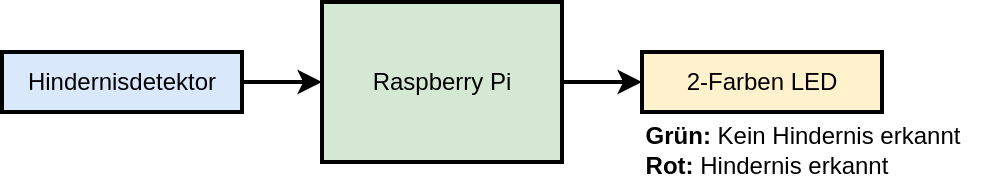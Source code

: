 <mxfile version="12.6.4" type="device" pages="2"><diagram id="7uO2K0hmnjo5JGkpz4qG" name="skizze"><mxGraphModel dx="2042" dy="1121" grid="1" gridSize="10" guides="1" tooltips="1" connect="1" arrows="1" fold="1" page="0" pageScale="1" pageWidth="1654" pageHeight="2336" math="0" shadow="0"><root><mxCell id="0"/><mxCell id="1" parent="0"/><mxCell id="cwh7tNWkZw1HoXSJ-lMV-1" value="Raspberry Pi" style="rounded=0;whiteSpace=wrap;html=1;fillColor=#d5e8d4;strokeColor=#000000;strokeWidth=2;" parent="1" vertex="1"><mxGeometry x="400" y="360" width="120" height="80" as="geometry"/></mxCell><mxCell id="cwh7tNWkZw1HoXSJ-lMV-3" value="Hindernisdetektor" style="rounded=0;whiteSpace=wrap;html=1;strokeColor=#000000;strokeWidth=2;fillColor=#dae8fc;" parent="1" vertex="1"><mxGeometry x="240" y="385" width="120" height="30" as="geometry"/></mxCell><mxCell id="cwh7tNWkZw1HoXSJ-lMV-4" value="2-Farben LED" style="rounded=0;whiteSpace=wrap;html=1;strokeColor=#000000;strokeWidth=2;fillColor=#fff2cc;" parent="1" vertex="1"><mxGeometry x="560" y="385" width="120" height="30" as="geometry"/></mxCell><mxCell id="cwh7tNWkZw1HoXSJ-lMV-5" value="" style="endArrow=classic;html=1;strokeWidth=2;exitX=1;exitY=0.5;exitDx=0;exitDy=0;endFill=1;" parent="1" source="cwh7tNWkZw1HoXSJ-lMV-3" target="cwh7tNWkZw1HoXSJ-lMV-1" edge="1"><mxGeometry width="50" height="50" relative="1" as="geometry"><mxPoint x="160" y="400" as="sourcePoint"/><mxPoint x="390" y="440" as="targetPoint"/></mxGeometry></mxCell><mxCell id="cwh7tNWkZw1HoXSJ-lMV-6" value="" style="endArrow=classic;html=1;strokeWidth=2;exitX=1;exitY=0.5;exitDx=0;exitDy=0;entryX=0;entryY=0.5;entryDx=0;entryDy=0;endFill=1;" parent="1" source="cwh7tNWkZw1HoXSJ-lMV-1" target="cwh7tNWkZw1HoXSJ-lMV-4" edge="1"><mxGeometry width="50" height="50" relative="1" as="geometry"><mxPoint x="530" y="400.5" as="sourcePoint"/><mxPoint x="550" y="460" as="targetPoint"/></mxGeometry></mxCell><mxCell id="cwh7tNWkZw1HoXSJ-lMV-7" value="&lt;div&gt;&lt;b&gt;Grün:&lt;/b&gt; Kein Hindernis erkannt&lt;/div&gt;&lt;div align=&quot;left&quot;&gt;&lt;b&gt;Rot:&lt;/b&gt; Hindernis erkannt&lt;br&gt;&lt;/div&gt;" style="text;html=1;align=center;verticalAlign=middle;resizable=1;points=[];autosize=0;strokeColor=none;spacing=0;" parent="1" vertex="1"><mxGeometry x="550" y="419" width="180" height="30" as="geometry"/></mxCell></root></mxGraphModel></diagram><diagram id="YFCvqz-v2zjf0S3nsQIn" name="schaltplan"><mxGraphModel dx="2042" dy="1121" grid="1" gridSize="10" guides="1" tooltips="1" connect="1" arrows="1" fold="1" page="0" pageScale="1" pageWidth="1654" pageHeight="2336" math="0" shadow="0"><root><mxCell id="ieltr0HhV0Aid7z-3OwZ-0"/><mxCell id="ieltr0HhV0Aid7z-3OwZ-1" parent="ieltr0HhV0Aid7z-3OwZ-0"/><mxCell id="ieltr0HhV0Aid7z-3OwZ-2" value="Raspberry Pi" style="shadow=0;dashed=0;align=center;html=1;strokeWidth=2;shape=mxgraph.electrical.logic_gates.dual_inline_ic;labelNames=Ground,3.3V Power,GPIO 11,GPIO 24,GPIO 23,Ground;fillColor=#d5e8d4;pinLabelType=cust;labelCount=6;strokeColor=#000000;" parent="ieltr0HhV0Aid7z-3OwZ-1" vertex="1"><mxGeometry x="550" y="280" width="260" height="70" as="geometry"/></mxCell><mxCell id="Agd_hRwpXSF0xjTAxMfJ-0" value="&lt;div&gt;KY-032&lt;/div&gt;&lt;div&gt;Hindernisdetektor&lt;br&gt;&lt;/div&gt;" style="shadow=0;dashed=0;align=left;html=1;strokeWidth=2;shape=mxgraph.electrical.logic_gates.dual_inline_ic;labelNames=,,,,Analog Out,Digital Out,VCC,Ground;fillColor=#dae8fc;pinSpacing=20;labelCount=8;pinLabelType=cust;spacingLeft=15;pinStyle=line;strokeColor=#000000;" parent="ieltr0HhV0Aid7z-3OwZ-1" vertex="1"><mxGeometry x="280" y="280" width="200" height="80" as="geometry"/></mxCell><mxCell id="Agd_hRwpXSF0xjTAxMfJ-1" value="&lt;div&gt;KY-011&lt;/div&gt;&lt;div&gt;2-Farben LED&lt;br&gt;&lt;/div&gt;" style="shadow=0;dashed=0;align=right;html=1;strokeWidth=2;shape=mxgraph.electrical.logic_gates.dual_inline_ic;labelNames=Ground,Rot,Grün,,,;fillColor=#fff2cc;pinSpacing=20;labelCount=6;pinLabelType=cust;spacingLeft=0;pinStyle=line;spacingRight=15;strokeColor=#000000;" parent="ieltr0HhV0Aid7z-3OwZ-1" vertex="1"><mxGeometry x="970" y="280" width="200" height="70" as="geometry"/></mxCell><mxCell id="Agd_hRwpXSF0xjTAxMfJ-2" value="" style="endArrow=open;html=1;strokeWidth=2;entryX=0;entryY=0;entryDx=0;entryDy=10;entryPerimeter=0;exitX=1;exitY=0;exitDx=0;exitDy=10;exitPerimeter=0;jumpStyle=gap;comic=0;shadow=0;endFill=0;" parent="ieltr0HhV0Aid7z-3OwZ-1" source="Agd_hRwpXSF0xjTAxMfJ-0" target="ieltr0HhV0Aid7z-3OwZ-2" edge="1"><mxGeometry width="50" height="50" relative="1" as="geometry"><mxPoint x="290" y="430" as="sourcePoint"/><mxPoint x="340" y="380" as="targetPoint"/></mxGeometry></mxCell><mxCell id="Agd_hRwpXSF0xjTAxMfJ-3" value="" style="endArrow=none;html=1;strokeWidth=2;entryX=0;entryY=0;entryDx=0;entryDy=30;entryPerimeter=0;exitX=1;exitY=0;exitDx=0;exitDy=30;exitPerimeter=0;jumpStyle=gap;comic=0;shadow=0;startArrow=open;startFill=0;" parent="ieltr0HhV0Aid7z-3OwZ-1" source="Agd_hRwpXSF0xjTAxMfJ-0" target="ieltr0HhV0Aid7z-3OwZ-2" edge="1"><mxGeometry width="50" height="50" relative="1" as="geometry"><mxPoint x="490" y="300" as="sourcePoint"/><mxPoint x="560" y="300" as="targetPoint"/></mxGeometry></mxCell><mxCell id="Agd_hRwpXSF0xjTAxMfJ-4" value="" style="endArrow=open;html=1;strokeWidth=2;entryX=0;entryY=0;entryDx=0;entryDy=50;entryPerimeter=0;exitX=1;exitY=0;exitDx=0;exitDy=50;exitPerimeter=0;jumpStyle=gap;comic=0;shadow=0;endFill=0;" parent="ieltr0HhV0Aid7z-3OwZ-1" source="Agd_hRwpXSF0xjTAxMfJ-0" target="ieltr0HhV0Aid7z-3OwZ-2" edge="1"><mxGeometry width="50" height="50" relative="1" as="geometry"><mxPoint x="500" y="310" as="sourcePoint"/><mxPoint x="570" y="310" as="targetPoint"/></mxGeometry></mxCell><mxCell id="Agd_hRwpXSF0xjTAxMfJ-5" value="" style="endArrow=none;html=1;strokeWidth=2;entryX=0;entryY=0;entryDx=0;entryDy=10;entryPerimeter=0;exitX=1;exitY=0;exitDx=0;exitDy=10;exitPerimeter=0;jumpStyle=gap;comic=0;shadow=0;startArrow=open;startFill=0;" parent="ieltr0HhV0Aid7z-3OwZ-1" source="ieltr0HhV0Aid7z-3OwZ-2" target="Agd_hRwpXSF0xjTAxMfJ-1" edge="1"><mxGeometry width="50" height="50" relative="1" as="geometry"><mxPoint x="510" y="320" as="sourcePoint"/><mxPoint x="580" y="320" as="targetPoint"/></mxGeometry></mxCell><mxCell id="Agd_hRwpXSF0xjTAxMfJ-6" value="" style="endArrow=open;html=1;strokeWidth=2;entryX=0;entryY=0;entryDx=0;entryDy=30;entryPerimeter=0;jumpStyle=gap;comic=0;shadow=0;endFill=0;exitX=1;exitY=0.5;exitDx=0;exitDy=0;exitPerimeter=0;" parent="ieltr0HhV0Aid7z-3OwZ-1" source="c2EDHwWoH6OMC8Sq8UoK-0" target="Agd_hRwpXSF0xjTAxMfJ-1" edge="1"><mxGeometry width="50" height="50" relative="1" as="geometry"><mxPoint x="970" y="220" as="sourcePoint"/><mxPoint x="590" y="330" as="targetPoint"/></mxGeometry></mxCell><mxCell id="Agd_hRwpXSF0xjTAxMfJ-7" value="" style="endArrow=open;html=1;strokeWidth=2;entryX=0;entryY=0;entryDx=0;entryDy=50;entryPerimeter=0;jumpStyle=gap;comic=0;shadow=0;endFill=0;exitX=1;exitY=0.5;exitDx=0;exitDy=0;exitPerimeter=0;" parent="ieltr0HhV0Aid7z-3OwZ-1" source="c2EDHwWoH6OMC8Sq8UoK-4" target="Agd_hRwpXSF0xjTAxMfJ-1" edge="1"><mxGeometry width="50" height="50" relative="1" as="geometry"><mxPoint x="900" y="410" as="sourcePoint"/><mxPoint x="600" y="340" as="targetPoint"/></mxGeometry></mxCell><mxCell id="c2EDHwWoH6OMC8Sq8UoK-1" style="rounded=0;comic=0;jumpStyle=gap;orthogonalLoop=1;jettySize=auto;html=1;exitX=0;exitY=0.5;exitDx=0;exitDy=0;exitPerimeter=0;entryX=1;entryY=0;entryDx=0;entryDy=30;entryPerimeter=0;shadow=0;startArrow=none;startFill=0;endArrow=none;endFill=0;strokeWidth=2;" parent="ieltr0HhV0Aid7z-3OwZ-1" source="c2EDHwWoH6OMC8Sq8UoK-0" target="ieltr0HhV0Aid7z-3OwZ-2" edge="1"><mxGeometry relative="1" as="geometry"/></mxCell><mxCell id="c2EDHwWoH6OMC8Sq8UoK-0" value="" style="pointerEvents=1;verticalLabelPosition=bottom;shadow=0;dashed=0;align=center;html=1;verticalAlign=top;shape=mxgraph.electrical.resistors.resistor_2;strokeColor=#000000;strokeWidth=2;fillColor=none;" parent="ieltr0HhV0Aid7z-3OwZ-1" vertex="1"><mxGeometry x="840" y="305" width="80" height="10" as="geometry"/></mxCell><mxCell id="c2EDHwWoH6OMC8Sq8UoK-6" style="edgeStyle=none;rounded=0;comic=0;jumpStyle=gap;orthogonalLoop=1;jettySize=auto;html=1;exitX=0;exitY=0.5;exitDx=0;exitDy=0;exitPerimeter=0;entryX=1;entryY=0;entryDx=0;entryDy=50;entryPerimeter=0;shadow=0;startArrow=none;startFill=0;endArrow=none;endFill=0;strokeWidth=2;" parent="ieltr0HhV0Aid7z-3OwZ-1" source="c2EDHwWoH6OMC8Sq8UoK-4" target="ieltr0HhV0Aid7z-3OwZ-2" edge="1"><mxGeometry relative="1" as="geometry"/></mxCell><mxCell id="c2EDHwWoH6OMC8Sq8UoK-4" value="330 Ohm" style="pointerEvents=1;verticalLabelPosition=bottom;shadow=0;dashed=0;align=center;html=1;verticalAlign=top;shape=mxgraph.electrical.resistors.resistor_2;strokeColor=#000000;strokeWidth=2;fillColor=none;" parent="ieltr0HhV0Aid7z-3OwZ-1" vertex="1"><mxGeometry x="840" y="325" width="80" height="10" as="geometry"/></mxCell></root></mxGraphModel></diagram></mxfile>